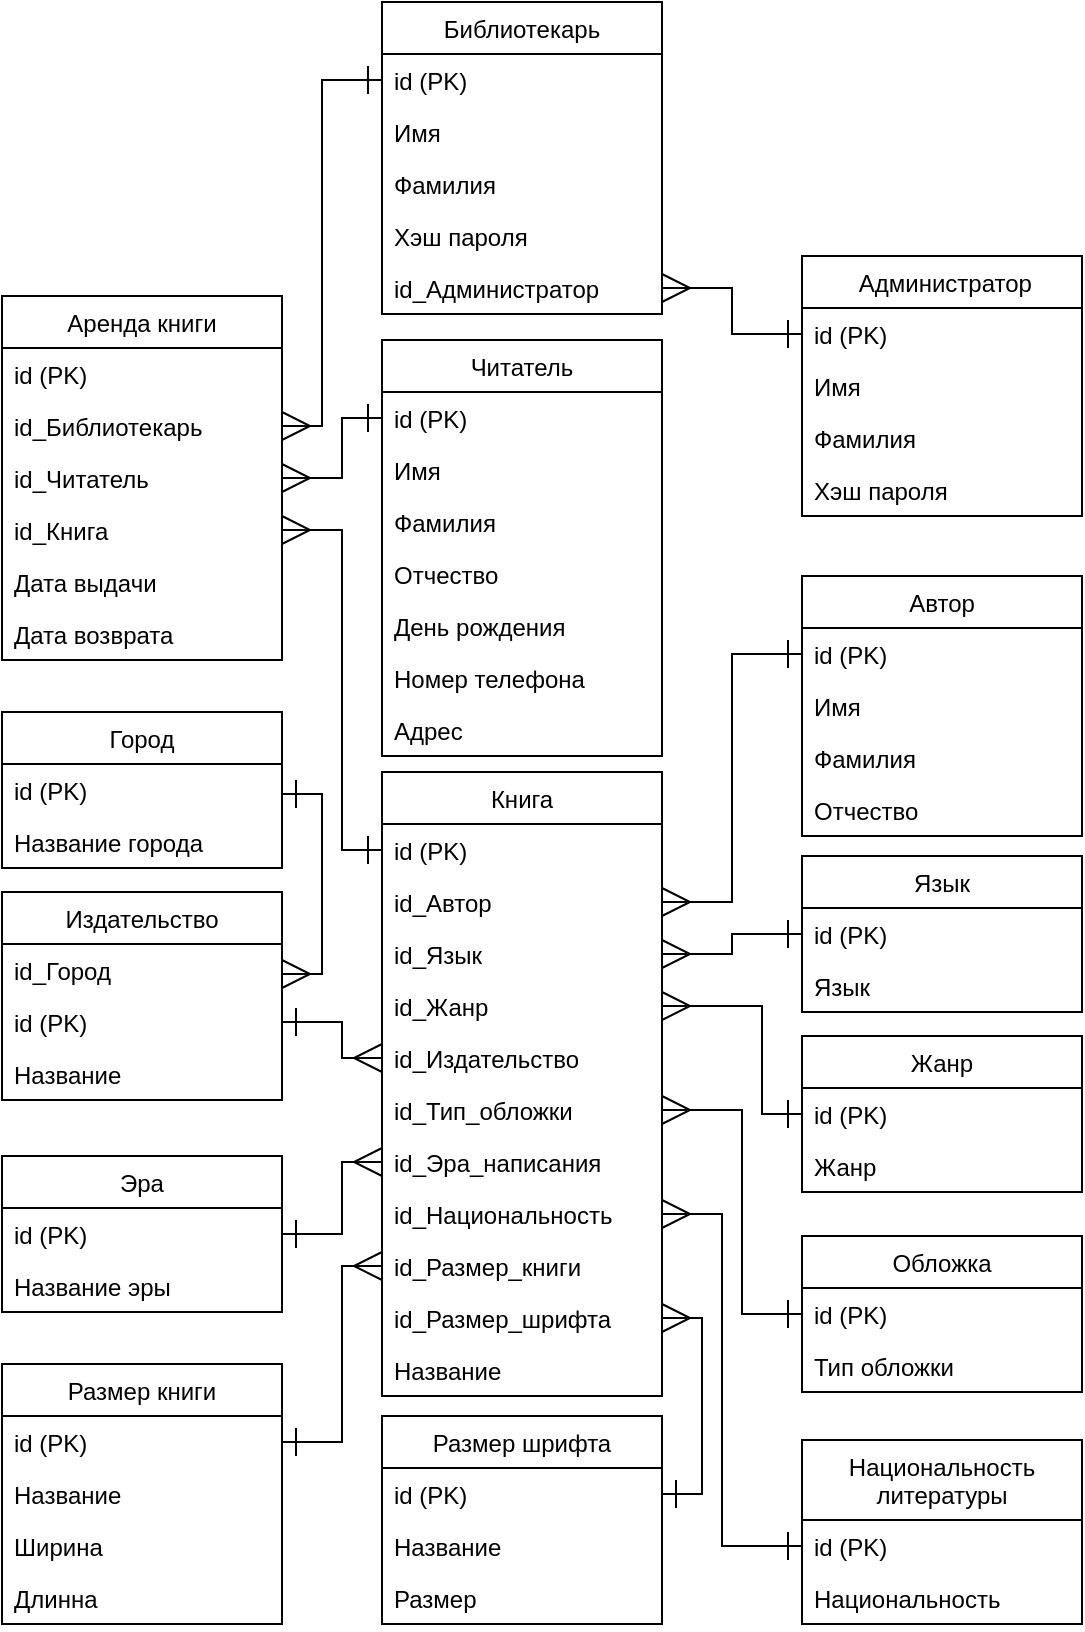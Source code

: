 <mxfile version="16.6.6" type="device"><diagram id="M9kbNpnMDsSW5oeR_VGS" name="Page-1"><mxGraphModel dx="2037" dy="1043" grid="1" gridSize="10" guides="1" tooltips="1" connect="1" arrows="1" fold="1" page="1" pageScale="1" pageWidth="827" pageHeight="1169" math="0" shadow="0"><root><mxCell id="0"/><mxCell id="1" parent="0"/><mxCell id="aqKnF8RMFvsVgtkaycG0-2" value=" Администратор" style="swimlane;fontStyle=0;childLayout=stackLayout;horizontal=1;startSize=26;fillColor=none;horizontalStack=0;resizeParent=1;resizeParentMax=0;resizeLast=0;collapsible=1;marginBottom=0;" vertex="1" parent="1"><mxGeometry x="400" y="230" width="140" height="130" as="geometry"><mxRectangle x="340" y="290" width="90" height="26" as="alternateBounds"/></mxGeometry></mxCell><mxCell id="aqKnF8RMFvsVgtkaycG0-3" value="id (PK)" style="text;strokeColor=none;fillColor=none;align=left;verticalAlign=top;spacingLeft=4;spacingRight=4;overflow=hidden;rotatable=0;points=[[0,0.5],[1,0.5]];portConstraint=eastwest;" vertex="1" parent="aqKnF8RMFvsVgtkaycG0-2"><mxGeometry y="26" width="140" height="26" as="geometry"/></mxCell><mxCell id="aqKnF8RMFvsVgtkaycG0-4" value="Имя" style="text;strokeColor=none;fillColor=none;align=left;verticalAlign=top;spacingLeft=4;spacingRight=4;overflow=hidden;rotatable=0;points=[[0,0.5],[1,0.5]];portConstraint=eastwest;" vertex="1" parent="aqKnF8RMFvsVgtkaycG0-2"><mxGeometry y="52" width="140" height="26" as="geometry"/></mxCell><mxCell id="aqKnF8RMFvsVgtkaycG0-5" value="Фамилия" style="text;strokeColor=none;fillColor=none;align=left;verticalAlign=top;spacingLeft=4;spacingRight=4;overflow=hidden;rotatable=0;points=[[0,0.5],[1,0.5]];portConstraint=eastwest;" vertex="1" parent="aqKnF8RMFvsVgtkaycG0-2"><mxGeometry y="78" width="140" height="26" as="geometry"/></mxCell><mxCell id="aqKnF8RMFvsVgtkaycG0-12" value="Хэш пароля" style="text;strokeColor=none;fillColor=none;align=left;verticalAlign=top;spacingLeft=4;spacingRight=4;overflow=hidden;rotatable=0;points=[[0,0.5],[1,0.5]];portConstraint=eastwest;" vertex="1" parent="aqKnF8RMFvsVgtkaycG0-2"><mxGeometry y="104" width="140" height="26" as="geometry"/></mxCell><mxCell id="aqKnF8RMFvsVgtkaycG0-13" value="Библиотекарь" style="swimlane;fontStyle=0;childLayout=stackLayout;horizontal=1;startSize=26;fillColor=none;horizontalStack=0;resizeParent=1;resizeParentMax=0;resizeLast=0;collapsible=1;marginBottom=0;" vertex="1" parent="1"><mxGeometry x="190" y="103" width="140" height="156" as="geometry"><mxRectangle x="340" y="290" width="90" height="26" as="alternateBounds"/></mxGeometry></mxCell><mxCell id="aqKnF8RMFvsVgtkaycG0-14" value="id (PK)" style="text;strokeColor=none;fillColor=none;align=left;verticalAlign=top;spacingLeft=4;spacingRight=4;overflow=hidden;rotatable=0;points=[[0,0.5],[1,0.5]];portConstraint=eastwest;" vertex="1" parent="aqKnF8RMFvsVgtkaycG0-13"><mxGeometry y="26" width="140" height="26" as="geometry"/></mxCell><mxCell id="aqKnF8RMFvsVgtkaycG0-15" value="Имя" style="text;strokeColor=none;fillColor=none;align=left;verticalAlign=top;spacingLeft=4;spacingRight=4;overflow=hidden;rotatable=0;points=[[0,0.5],[1,0.5]];portConstraint=eastwest;" vertex="1" parent="aqKnF8RMFvsVgtkaycG0-13"><mxGeometry y="52" width="140" height="26" as="geometry"/></mxCell><mxCell id="aqKnF8RMFvsVgtkaycG0-16" value="Фамилия" style="text;strokeColor=none;fillColor=none;align=left;verticalAlign=top;spacingLeft=4;spacingRight=4;overflow=hidden;rotatable=0;points=[[0,0.5],[1,0.5]];portConstraint=eastwest;" vertex="1" parent="aqKnF8RMFvsVgtkaycG0-13"><mxGeometry y="78" width="140" height="26" as="geometry"/></mxCell><mxCell id="aqKnF8RMFvsVgtkaycG0-17" value="Хэш пароля" style="text;strokeColor=none;fillColor=none;align=left;verticalAlign=top;spacingLeft=4;spacingRight=4;overflow=hidden;rotatable=0;points=[[0,0.5],[1,0.5]];portConstraint=eastwest;" vertex="1" parent="aqKnF8RMFvsVgtkaycG0-13"><mxGeometry y="104" width="140" height="26" as="geometry"/></mxCell><mxCell id="aqKnF8RMFvsVgtkaycG0-110" value="id_Администратор" style="text;strokeColor=none;fillColor=none;align=left;verticalAlign=top;spacingLeft=4;spacingRight=4;overflow=hidden;rotatable=0;points=[[0,0.5],[1,0.5]];portConstraint=eastwest;" vertex="1" parent="aqKnF8RMFvsVgtkaycG0-13"><mxGeometry y="130" width="140" height="26" as="geometry"/></mxCell><mxCell id="aqKnF8RMFvsVgtkaycG0-18" value="Автор" style="swimlane;fontStyle=0;childLayout=stackLayout;horizontal=1;startSize=26;fillColor=none;horizontalStack=0;resizeParent=1;resizeParentMax=0;resizeLast=0;collapsible=1;marginBottom=0;" vertex="1" parent="1"><mxGeometry x="400" y="390" width="140" height="130" as="geometry"><mxRectangle x="340" y="290" width="90" height="26" as="alternateBounds"/></mxGeometry></mxCell><mxCell id="aqKnF8RMFvsVgtkaycG0-19" value="id (PK)" style="text;strokeColor=none;fillColor=none;align=left;verticalAlign=top;spacingLeft=4;spacingRight=4;overflow=hidden;rotatable=0;points=[[0,0.5],[1,0.5]];portConstraint=eastwest;" vertex="1" parent="aqKnF8RMFvsVgtkaycG0-18"><mxGeometry y="26" width="140" height="26" as="geometry"/></mxCell><mxCell id="aqKnF8RMFvsVgtkaycG0-20" value="Имя" style="text;strokeColor=none;fillColor=none;align=left;verticalAlign=top;spacingLeft=4;spacingRight=4;overflow=hidden;rotatable=0;points=[[0,0.5],[1,0.5]];portConstraint=eastwest;" vertex="1" parent="aqKnF8RMFvsVgtkaycG0-18"><mxGeometry y="52" width="140" height="26" as="geometry"/></mxCell><mxCell id="aqKnF8RMFvsVgtkaycG0-21" value="Фамилия" style="text;strokeColor=none;fillColor=none;align=left;verticalAlign=top;spacingLeft=4;spacingRight=4;overflow=hidden;rotatable=0;points=[[0,0.5],[1,0.5]];portConstraint=eastwest;" vertex="1" parent="aqKnF8RMFvsVgtkaycG0-18"><mxGeometry y="78" width="140" height="26" as="geometry"/></mxCell><mxCell id="aqKnF8RMFvsVgtkaycG0-22" value="Отчество" style="text;strokeColor=none;fillColor=none;align=left;verticalAlign=top;spacingLeft=4;spacingRight=4;overflow=hidden;rotatable=0;points=[[0,0.5],[1,0.5]];portConstraint=eastwest;" vertex="1" parent="aqKnF8RMFvsVgtkaycG0-18"><mxGeometry y="104" width="140" height="26" as="geometry"/></mxCell><mxCell id="aqKnF8RMFvsVgtkaycG0-23" value="Язык" style="swimlane;fontStyle=0;childLayout=stackLayout;horizontal=1;startSize=26;fillColor=none;horizontalStack=0;resizeParent=1;resizeParentMax=0;resizeLast=0;collapsible=1;marginBottom=0;" vertex="1" parent="1"><mxGeometry x="400" y="530" width="140" height="78" as="geometry"><mxRectangle x="340" y="290" width="90" height="26" as="alternateBounds"/></mxGeometry></mxCell><mxCell id="aqKnF8RMFvsVgtkaycG0-24" value="id (PK)" style="text;strokeColor=none;fillColor=none;align=left;verticalAlign=top;spacingLeft=4;spacingRight=4;overflow=hidden;rotatable=0;points=[[0,0.5],[1,0.5]];portConstraint=eastwest;" vertex="1" parent="aqKnF8RMFvsVgtkaycG0-23"><mxGeometry y="26" width="140" height="26" as="geometry"/></mxCell><mxCell id="aqKnF8RMFvsVgtkaycG0-25" value="Язык" style="text;strokeColor=none;fillColor=none;align=left;verticalAlign=top;spacingLeft=4;spacingRight=4;overflow=hidden;rotatable=0;points=[[0,0.5],[1,0.5]];portConstraint=eastwest;" vertex="1" parent="aqKnF8RMFvsVgtkaycG0-23"><mxGeometry y="52" width="140" height="26" as="geometry"/></mxCell><mxCell id="aqKnF8RMFvsVgtkaycG0-28" value="Жанр" style="swimlane;fontStyle=0;childLayout=stackLayout;horizontal=1;startSize=26;fillColor=none;horizontalStack=0;resizeParent=1;resizeParentMax=0;resizeLast=0;collapsible=1;marginBottom=0;" vertex="1" parent="1"><mxGeometry x="400" y="620" width="140" height="78" as="geometry"><mxRectangle x="340" y="290" width="90" height="26" as="alternateBounds"/></mxGeometry></mxCell><mxCell id="aqKnF8RMFvsVgtkaycG0-29" value="id (PK)" style="text;strokeColor=none;fillColor=none;align=left;verticalAlign=top;spacingLeft=4;spacingRight=4;overflow=hidden;rotatable=0;points=[[0,0.5],[1,0.5]];portConstraint=eastwest;" vertex="1" parent="aqKnF8RMFvsVgtkaycG0-28"><mxGeometry y="26" width="140" height="26" as="geometry"/></mxCell><mxCell id="aqKnF8RMFvsVgtkaycG0-30" value="Жанр" style="text;strokeColor=none;fillColor=none;align=left;verticalAlign=top;spacingLeft=4;spacingRight=4;overflow=hidden;rotatable=0;points=[[0,0.5],[1,0.5]];portConstraint=eastwest;" vertex="1" parent="aqKnF8RMFvsVgtkaycG0-28"><mxGeometry y="52" width="140" height="26" as="geometry"/></mxCell><mxCell id="aqKnF8RMFvsVgtkaycG0-31" value="Обложка" style="swimlane;fontStyle=0;childLayout=stackLayout;horizontal=1;startSize=26;fillColor=none;horizontalStack=0;resizeParent=1;resizeParentMax=0;resizeLast=0;collapsible=1;marginBottom=0;" vertex="1" parent="1"><mxGeometry x="400" y="720" width="140" height="78" as="geometry"><mxRectangle x="340" y="290" width="90" height="26" as="alternateBounds"/></mxGeometry></mxCell><mxCell id="aqKnF8RMFvsVgtkaycG0-32" value="id (PK)" style="text;strokeColor=none;fillColor=none;align=left;verticalAlign=top;spacingLeft=4;spacingRight=4;overflow=hidden;rotatable=0;points=[[0,0.5],[1,0.5]];portConstraint=eastwest;" vertex="1" parent="aqKnF8RMFvsVgtkaycG0-31"><mxGeometry y="26" width="140" height="26" as="geometry"/></mxCell><mxCell id="aqKnF8RMFvsVgtkaycG0-33" value="Тип обложки" style="text;strokeColor=none;fillColor=none;align=left;verticalAlign=top;spacingLeft=4;spacingRight=4;overflow=hidden;rotatable=0;points=[[0,0.5],[1,0.5]];portConstraint=eastwest;" vertex="1" parent="aqKnF8RMFvsVgtkaycG0-31"><mxGeometry y="52" width="140" height="26" as="geometry"/></mxCell><mxCell id="aqKnF8RMFvsVgtkaycG0-34" value="Национальность &#10;литературы" style="swimlane;fontStyle=0;childLayout=stackLayout;horizontal=1;startSize=40;fillColor=none;horizontalStack=0;resizeParent=1;resizeParentMax=0;resizeLast=0;collapsible=1;marginBottom=0;" vertex="1" parent="1"><mxGeometry x="400" y="822" width="140" height="92" as="geometry"><mxRectangle x="400" y="800" width="90" height="26" as="alternateBounds"/></mxGeometry></mxCell><mxCell id="aqKnF8RMFvsVgtkaycG0-35" value="id (PK)" style="text;strokeColor=none;fillColor=none;align=left;verticalAlign=top;spacingLeft=4;spacingRight=4;overflow=hidden;rotatable=0;points=[[0,0.5],[1,0.5]];portConstraint=eastwest;" vertex="1" parent="aqKnF8RMFvsVgtkaycG0-34"><mxGeometry y="40" width="140" height="26" as="geometry"/></mxCell><mxCell id="aqKnF8RMFvsVgtkaycG0-36" value="Национальность" style="text;strokeColor=none;fillColor=none;align=left;verticalAlign=top;spacingLeft=4;spacingRight=4;overflow=hidden;rotatable=0;points=[[0,0.5],[1,0.5]];portConstraint=eastwest;" vertex="1" parent="aqKnF8RMFvsVgtkaycG0-34"><mxGeometry y="66" width="140" height="26" as="geometry"/></mxCell><mxCell id="aqKnF8RMFvsVgtkaycG0-43" value="Размер шрифта" style="swimlane;fontStyle=0;childLayout=stackLayout;horizontal=1;startSize=26;fillColor=none;horizontalStack=0;resizeParent=1;resizeParentMax=0;resizeLast=0;collapsible=1;marginBottom=0;" vertex="1" parent="1"><mxGeometry x="190" y="810" width="140" height="104" as="geometry"><mxRectangle x="340" y="290" width="90" height="26" as="alternateBounds"/></mxGeometry></mxCell><mxCell id="aqKnF8RMFvsVgtkaycG0-44" value="id (PK)" style="text;strokeColor=none;fillColor=none;align=left;verticalAlign=top;spacingLeft=4;spacingRight=4;overflow=hidden;rotatable=0;points=[[0,0.5],[1,0.5]];portConstraint=eastwest;" vertex="1" parent="aqKnF8RMFvsVgtkaycG0-43"><mxGeometry y="26" width="140" height="26" as="geometry"/></mxCell><mxCell id="aqKnF8RMFvsVgtkaycG0-45" value="Название" style="text;strokeColor=none;fillColor=none;align=left;verticalAlign=top;spacingLeft=4;spacingRight=4;overflow=hidden;rotatable=0;points=[[0,0.5],[1,0.5]];portConstraint=eastwest;" vertex="1" parent="aqKnF8RMFvsVgtkaycG0-43"><mxGeometry y="52" width="140" height="26" as="geometry"/></mxCell><mxCell id="aqKnF8RMFvsVgtkaycG0-46" value="Размер" style="text;strokeColor=none;fillColor=none;align=left;verticalAlign=top;spacingLeft=4;spacingRight=4;overflow=hidden;rotatable=0;points=[[0,0.5],[1,0.5]];portConstraint=eastwest;" vertex="1" parent="aqKnF8RMFvsVgtkaycG0-43"><mxGeometry y="78" width="140" height="26" as="geometry"/></mxCell><mxCell id="aqKnF8RMFvsVgtkaycG0-47" value="Размер книги" style="swimlane;fontStyle=0;childLayout=stackLayout;horizontal=1;startSize=26;fillColor=none;horizontalStack=0;resizeParent=1;resizeParentMax=0;resizeLast=0;collapsible=1;marginBottom=0;" vertex="1" parent="1"><mxGeometry y="784" width="140" height="130" as="geometry"><mxRectangle x="340" y="290" width="90" height="26" as="alternateBounds"/></mxGeometry></mxCell><mxCell id="aqKnF8RMFvsVgtkaycG0-48" value="id (PK)" style="text;strokeColor=none;fillColor=none;align=left;verticalAlign=top;spacingLeft=4;spacingRight=4;overflow=hidden;rotatable=0;points=[[0,0.5],[1,0.5]];portConstraint=eastwest;" vertex="1" parent="aqKnF8RMFvsVgtkaycG0-47"><mxGeometry y="26" width="140" height="26" as="geometry"/></mxCell><mxCell id="aqKnF8RMFvsVgtkaycG0-49" value="Название" style="text;strokeColor=none;fillColor=none;align=left;verticalAlign=top;spacingLeft=4;spacingRight=4;overflow=hidden;rotatable=0;points=[[0,0.5],[1,0.5]];portConstraint=eastwest;" vertex="1" parent="aqKnF8RMFvsVgtkaycG0-47"><mxGeometry y="52" width="140" height="26" as="geometry"/></mxCell><mxCell id="aqKnF8RMFvsVgtkaycG0-50" value="Ширина" style="text;strokeColor=none;fillColor=none;align=left;verticalAlign=top;spacingLeft=4;spacingRight=4;overflow=hidden;rotatable=0;points=[[0,0.5],[1,0.5]];portConstraint=eastwest;" vertex="1" parent="aqKnF8RMFvsVgtkaycG0-47"><mxGeometry y="78" width="140" height="26" as="geometry"/></mxCell><mxCell id="aqKnF8RMFvsVgtkaycG0-55" value="Длинна" style="text;strokeColor=none;fillColor=none;align=left;verticalAlign=top;spacingLeft=4;spacingRight=4;overflow=hidden;rotatable=0;points=[[0,0.5],[1,0.5]];portConstraint=eastwest;" vertex="1" parent="aqKnF8RMFvsVgtkaycG0-47"><mxGeometry y="104" width="140" height="26" as="geometry"/></mxCell><mxCell id="aqKnF8RMFvsVgtkaycG0-56" value="Эра" style="swimlane;fontStyle=0;childLayout=stackLayout;horizontal=1;startSize=26;fillColor=none;horizontalStack=0;resizeParent=1;resizeParentMax=0;resizeLast=0;collapsible=1;marginBottom=0;" vertex="1" parent="1"><mxGeometry y="680" width="140" height="78" as="geometry"><mxRectangle x="340" y="290" width="90" height="26" as="alternateBounds"/></mxGeometry></mxCell><mxCell id="aqKnF8RMFvsVgtkaycG0-57" value="id (PK)" style="text;strokeColor=none;fillColor=none;align=left;verticalAlign=top;spacingLeft=4;spacingRight=4;overflow=hidden;rotatable=0;points=[[0,0.5],[1,0.5]];portConstraint=eastwest;" vertex="1" parent="aqKnF8RMFvsVgtkaycG0-56"><mxGeometry y="26" width="140" height="26" as="geometry"/></mxCell><mxCell id="aqKnF8RMFvsVgtkaycG0-58" value="Название эры" style="text;strokeColor=none;fillColor=none;align=left;verticalAlign=top;spacingLeft=4;spacingRight=4;overflow=hidden;rotatable=0;points=[[0,0.5],[1,0.5]];portConstraint=eastwest;" vertex="1" parent="aqKnF8RMFvsVgtkaycG0-56"><mxGeometry y="52" width="140" height="26" as="geometry"/></mxCell><mxCell id="aqKnF8RMFvsVgtkaycG0-60" value="Город" style="swimlane;fontStyle=0;childLayout=stackLayout;horizontal=1;startSize=26;fillColor=none;horizontalStack=0;resizeParent=1;resizeParentMax=0;resizeLast=0;collapsible=1;marginBottom=0;" vertex="1" parent="1"><mxGeometry y="458" width="140" height="78" as="geometry"><mxRectangle x="340" y="290" width="90" height="26" as="alternateBounds"/></mxGeometry></mxCell><mxCell id="aqKnF8RMFvsVgtkaycG0-61" value="id (PK)" style="text;strokeColor=none;fillColor=none;align=left;verticalAlign=top;spacingLeft=4;spacingRight=4;overflow=hidden;rotatable=0;points=[[0,0.5],[1,0.5]];portConstraint=eastwest;" vertex="1" parent="aqKnF8RMFvsVgtkaycG0-60"><mxGeometry y="26" width="140" height="26" as="geometry"/></mxCell><mxCell id="aqKnF8RMFvsVgtkaycG0-62" value="Название города" style="text;strokeColor=none;fillColor=none;align=left;verticalAlign=top;spacingLeft=4;spacingRight=4;overflow=hidden;rotatable=0;points=[[0,0.5],[1,0.5]];portConstraint=eastwest;" vertex="1" parent="aqKnF8RMFvsVgtkaycG0-60"><mxGeometry y="52" width="140" height="26" as="geometry"/></mxCell><mxCell id="aqKnF8RMFvsVgtkaycG0-63" value="Издательство" style="swimlane;fontStyle=0;childLayout=stackLayout;horizontal=1;startSize=26;fillColor=none;horizontalStack=0;resizeParent=1;resizeParentMax=0;resizeLast=0;collapsible=1;marginBottom=0;" vertex="1" parent="1"><mxGeometry y="548" width="140" height="104" as="geometry"><mxRectangle x="340" y="290" width="90" height="26" as="alternateBounds"/></mxGeometry></mxCell><mxCell id="aqKnF8RMFvsVgtkaycG0-65" value="id_Город" style="text;strokeColor=none;fillColor=none;align=left;verticalAlign=top;spacingLeft=4;spacingRight=4;overflow=hidden;rotatable=0;points=[[0,0.5],[1,0.5]];portConstraint=eastwest;" vertex="1" parent="aqKnF8RMFvsVgtkaycG0-63"><mxGeometry y="26" width="140" height="26" as="geometry"/></mxCell><mxCell id="aqKnF8RMFvsVgtkaycG0-64" value="id (PK)" style="text;strokeColor=none;fillColor=none;align=left;verticalAlign=top;spacingLeft=4;spacingRight=4;overflow=hidden;rotatable=0;points=[[0,0.5],[1,0.5]];portConstraint=eastwest;" vertex="1" parent="aqKnF8RMFvsVgtkaycG0-63"><mxGeometry y="52" width="140" height="26" as="geometry"/></mxCell><mxCell id="aqKnF8RMFvsVgtkaycG0-66" value="Название" style="text;strokeColor=none;fillColor=none;align=left;verticalAlign=top;spacingLeft=4;spacingRight=4;overflow=hidden;rotatable=0;points=[[0,0.5],[1,0.5]];portConstraint=eastwest;" vertex="1" parent="aqKnF8RMFvsVgtkaycG0-63"><mxGeometry y="78" width="140" height="26" as="geometry"/></mxCell><mxCell id="aqKnF8RMFvsVgtkaycG0-67" value="Книга" style="swimlane;fontStyle=0;childLayout=stackLayout;horizontal=1;startSize=26;fillColor=none;horizontalStack=0;resizeParent=1;resizeParentMax=0;resizeLast=0;collapsible=1;marginBottom=0;" vertex="1" parent="1"><mxGeometry x="190" y="488" width="140" height="312" as="geometry"><mxRectangle x="190" y="488" width="90" height="26" as="alternateBounds"/></mxGeometry></mxCell><mxCell id="aqKnF8RMFvsVgtkaycG0-68" value="id (PK)" style="text;strokeColor=none;fillColor=none;align=left;verticalAlign=top;spacingLeft=4;spacingRight=4;overflow=hidden;rotatable=0;points=[[0,0.5],[1,0.5]];portConstraint=eastwest;" vertex="1" parent="aqKnF8RMFvsVgtkaycG0-67"><mxGeometry y="26" width="140" height="26" as="geometry"/></mxCell><mxCell id="aqKnF8RMFvsVgtkaycG0-69" value="id_Автор" style="text;strokeColor=none;fillColor=none;align=left;verticalAlign=top;spacingLeft=4;spacingRight=4;overflow=hidden;rotatable=0;points=[[0,0.5],[1,0.5]];portConstraint=eastwest;" vertex="1" parent="aqKnF8RMFvsVgtkaycG0-67"><mxGeometry y="52" width="140" height="26" as="geometry"/></mxCell><mxCell id="aqKnF8RMFvsVgtkaycG0-70" value="id_Язык" style="text;strokeColor=none;fillColor=none;align=left;verticalAlign=top;spacingLeft=4;spacingRight=4;overflow=hidden;rotatable=0;points=[[0,0.5],[1,0.5]];portConstraint=eastwest;" vertex="1" parent="aqKnF8RMFvsVgtkaycG0-67"><mxGeometry y="78" width="140" height="26" as="geometry"/></mxCell><mxCell id="aqKnF8RMFvsVgtkaycG0-71" value="id_Жанр" style="text;strokeColor=none;fillColor=none;align=left;verticalAlign=top;spacingLeft=4;spacingRight=4;overflow=hidden;rotatable=0;points=[[0,0.5],[1,0.5]];portConstraint=eastwest;" vertex="1" parent="aqKnF8RMFvsVgtkaycG0-67"><mxGeometry y="104" width="140" height="26" as="geometry"/></mxCell><mxCell id="aqKnF8RMFvsVgtkaycG0-79" value="id_Издательство" style="text;strokeColor=none;fillColor=none;align=left;verticalAlign=top;spacingLeft=4;spacingRight=4;overflow=hidden;rotatable=0;points=[[0,0.5],[1,0.5]];portConstraint=eastwest;" vertex="1" parent="aqKnF8RMFvsVgtkaycG0-67"><mxGeometry y="130" width="140" height="26" as="geometry"/></mxCell><mxCell id="aqKnF8RMFvsVgtkaycG0-80" value="id_Тип_обложки" style="text;strokeColor=none;fillColor=none;align=left;verticalAlign=top;spacingLeft=4;spacingRight=4;overflow=hidden;rotatable=0;points=[[0,0.5],[1,0.5]];portConstraint=eastwest;" vertex="1" parent="aqKnF8RMFvsVgtkaycG0-67"><mxGeometry y="156" width="140" height="26" as="geometry"/></mxCell><mxCell id="aqKnF8RMFvsVgtkaycG0-81" value="id_Эра_написания" style="text;strokeColor=none;fillColor=none;align=left;verticalAlign=top;spacingLeft=4;spacingRight=4;overflow=hidden;rotatable=0;points=[[0,0.5],[1,0.5]];portConstraint=eastwest;" vertex="1" parent="aqKnF8RMFvsVgtkaycG0-67"><mxGeometry y="182" width="140" height="26" as="geometry"/></mxCell><mxCell id="aqKnF8RMFvsVgtkaycG0-82" value="id_Национальность" style="text;strokeColor=none;fillColor=none;align=left;verticalAlign=top;spacingLeft=4;spacingRight=4;overflow=hidden;rotatable=0;points=[[0,0.5],[1,0.5]];portConstraint=eastwest;" vertex="1" parent="aqKnF8RMFvsVgtkaycG0-67"><mxGeometry y="208" width="140" height="26" as="geometry"/></mxCell><mxCell id="aqKnF8RMFvsVgtkaycG0-83" value="id_Размер_книги" style="text;strokeColor=none;fillColor=none;align=left;verticalAlign=top;spacingLeft=4;spacingRight=4;overflow=hidden;rotatable=0;points=[[0,0.5],[1,0.5]];portConstraint=eastwest;" vertex="1" parent="aqKnF8RMFvsVgtkaycG0-67"><mxGeometry y="234" width="140" height="26" as="geometry"/></mxCell><mxCell id="aqKnF8RMFvsVgtkaycG0-84" value="id_Размер_шрифта" style="text;strokeColor=none;fillColor=none;align=left;verticalAlign=top;spacingLeft=4;spacingRight=4;overflow=hidden;rotatable=0;points=[[0,0.5],[1,0.5]];portConstraint=eastwest;" vertex="1" parent="aqKnF8RMFvsVgtkaycG0-67"><mxGeometry y="260" width="140" height="26" as="geometry"/></mxCell><mxCell id="aqKnF8RMFvsVgtkaycG0-85" value="Название" style="text;strokeColor=none;fillColor=none;align=left;verticalAlign=top;spacingLeft=4;spacingRight=4;overflow=hidden;rotatable=0;points=[[0,0.5],[1,0.5]];portConstraint=eastwest;" vertex="1" parent="aqKnF8RMFvsVgtkaycG0-67"><mxGeometry y="286" width="140" height="26" as="geometry"/></mxCell><mxCell id="aqKnF8RMFvsVgtkaycG0-94" value="Читатель" style="swimlane;fontStyle=0;childLayout=stackLayout;horizontal=1;startSize=26;fillColor=none;horizontalStack=0;resizeParent=1;resizeParentMax=0;resizeLast=0;collapsible=1;marginBottom=0;" vertex="1" parent="1"><mxGeometry x="190" y="272" width="140" height="208" as="geometry"><mxRectangle x="190" y="230" width="90" height="26" as="alternateBounds"/></mxGeometry></mxCell><mxCell id="aqKnF8RMFvsVgtkaycG0-95" value="id (PK)" style="text;strokeColor=none;fillColor=none;align=left;verticalAlign=top;spacingLeft=4;spacingRight=4;overflow=hidden;rotatable=0;points=[[0,0.5],[1,0.5]];portConstraint=eastwest;" vertex="1" parent="aqKnF8RMFvsVgtkaycG0-94"><mxGeometry y="26" width="140" height="26" as="geometry"/></mxCell><mxCell id="aqKnF8RMFvsVgtkaycG0-96" value="Имя" style="text;strokeColor=none;fillColor=none;align=left;verticalAlign=top;spacingLeft=4;spacingRight=4;overflow=hidden;rotatable=0;points=[[0,0.5],[1,0.5]];portConstraint=eastwest;" vertex="1" parent="aqKnF8RMFvsVgtkaycG0-94"><mxGeometry y="52" width="140" height="26" as="geometry"/></mxCell><mxCell id="aqKnF8RMFvsVgtkaycG0-97" value="Фамилия" style="text;strokeColor=none;fillColor=none;align=left;verticalAlign=top;spacingLeft=4;spacingRight=4;overflow=hidden;rotatable=0;points=[[0,0.5],[1,0.5]];portConstraint=eastwest;" vertex="1" parent="aqKnF8RMFvsVgtkaycG0-94"><mxGeometry y="78" width="140" height="26" as="geometry"/></mxCell><mxCell id="aqKnF8RMFvsVgtkaycG0-98" value="Отчество" style="text;strokeColor=none;fillColor=none;align=left;verticalAlign=top;spacingLeft=4;spacingRight=4;overflow=hidden;rotatable=0;points=[[0,0.5],[1,0.5]];portConstraint=eastwest;" vertex="1" parent="aqKnF8RMFvsVgtkaycG0-94"><mxGeometry y="104" width="140" height="26" as="geometry"/></mxCell><mxCell id="aqKnF8RMFvsVgtkaycG0-99" value="День рождения" style="text;strokeColor=none;fillColor=none;align=left;verticalAlign=top;spacingLeft=4;spacingRight=4;overflow=hidden;rotatable=0;points=[[0,0.5],[1,0.5]];portConstraint=eastwest;" vertex="1" parent="aqKnF8RMFvsVgtkaycG0-94"><mxGeometry y="130" width="140" height="26" as="geometry"/></mxCell><mxCell id="aqKnF8RMFvsVgtkaycG0-100" value="Номер телефона" style="text;strokeColor=none;fillColor=none;align=left;verticalAlign=top;spacingLeft=4;spacingRight=4;overflow=hidden;rotatable=0;points=[[0,0.5],[1,0.5]];portConstraint=eastwest;" vertex="1" parent="aqKnF8RMFvsVgtkaycG0-94"><mxGeometry y="156" width="140" height="26" as="geometry"/></mxCell><mxCell id="aqKnF8RMFvsVgtkaycG0-101" value="Адрес" style="text;strokeColor=none;fillColor=none;align=left;verticalAlign=top;spacingLeft=4;spacingRight=4;overflow=hidden;rotatable=0;points=[[0,0.5],[1,0.5]];portConstraint=eastwest;" vertex="1" parent="aqKnF8RMFvsVgtkaycG0-94"><mxGeometry y="182" width="140" height="26" as="geometry"/></mxCell><mxCell id="aqKnF8RMFvsVgtkaycG0-102" value="Аренда книги" style="swimlane;fontStyle=0;childLayout=stackLayout;horizontal=1;startSize=26;fillColor=none;horizontalStack=0;resizeParent=1;resizeParentMax=0;resizeLast=0;collapsible=1;marginBottom=0;" vertex="1" parent="1"><mxGeometry y="250" width="140" height="182" as="geometry"><mxRectangle x="340" y="290" width="90" height="26" as="alternateBounds"/></mxGeometry></mxCell><mxCell id="aqKnF8RMFvsVgtkaycG0-103" value="id (PK)" style="text;strokeColor=none;fillColor=none;align=left;verticalAlign=top;spacingLeft=4;spacingRight=4;overflow=hidden;rotatable=0;points=[[0,0.5],[1,0.5]];portConstraint=eastwest;" vertex="1" parent="aqKnF8RMFvsVgtkaycG0-102"><mxGeometry y="26" width="140" height="26" as="geometry"/></mxCell><mxCell id="aqKnF8RMFvsVgtkaycG0-104" value="id_Библиотекарь" style="text;strokeColor=none;fillColor=none;align=left;verticalAlign=top;spacingLeft=4;spacingRight=4;overflow=hidden;rotatable=0;points=[[0,0.5],[1,0.5]];portConstraint=eastwest;" vertex="1" parent="aqKnF8RMFvsVgtkaycG0-102"><mxGeometry y="52" width="140" height="26" as="geometry"/></mxCell><mxCell id="aqKnF8RMFvsVgtkaycG0-105" value="id_Читатель" style="text;strokeColor=none;fillColor=none;align=left;verticalAlign=top;spacingLeft=4;spacingRight=4;overflow=hidden;rotatable=0;points=[[0,0.5],[1,0.5]];portConstraint=eastwest;" vertex="1" parent="aqKnF8RMFvsVgtkaycG0-102"><mxGeometry y="78" width="140" height="26" as="geometry"/></mxCell><mxCell id="aqKnF8RMFvsVgtkaycG0-106" value="id_Книга" style="text;strokeColor=none;fillColor=none;align=left;verticalAlign=top;spacingLeft=4;spacingRight=4;overflow=hidden;rotatable=0;points=[[0,0.5],[1,0.5]];portConstraint=eastwest;" vertex="1" parent="aqKnF8RMFvsVgtkaycG0-102"><mxGeometry y="104" width="140" height="26" as="geometry"/></mxCell><mxCell id="aqKnF8RMFvsVgtkaycG0-107" value="Дата выдачи" style="text;strokeColor=none;fillColor=none;align=left;verticalAlign=top;spacingLeft=4;spacingRight=4;overflow=hidden;rotatable=0;points=[[0,0.5],[1,0.5]];portConstraint=eastwest;" vertex="1" parent="aqKnF8RMFvsVgtkaycG0-102"><mxGeometry y="130" width="140" height="26" as="geometry"/></mxCell><mxCell id="aqKnF8RMFvsVgtkaycG0-108" value="Дата возврата" style="text;strokeColor=none;fillColor=none;align=left;verticalAlign=top;spacingLeft=4;spacingRight=4;overflow=hidden;rotatable=0;points=[[0,0.5],[1,0.5]];portConstraint=eastwest;" vertex="1" parent="aqKnF8RMFvsVgtkaycG0-102"><mxGeometry y="156" width="140" height="26" as="geometry"/></mxCell><mxCell id="aqKnF8RMFvsVgtkaycG0-111" style="edgeStyle=orthogonalEdgeStyle;rounded=0;orthogonalLoop=1;jettySize=auto;html=1;endArrow=ERmany;endFill=0;startArrow=ERone;startFill=0;endSize=12;startSize=12;" edge="1" parent="1" source="aqKnF8RMFvsVgtkaycG0-3" target="aqKnF8RMFvsVgtkaycG0-110"><mxGeometry relative="1" as="geometry"/></mxCell><mxCell id="aqKnF8RMFvsVgtkaycG0-112" style="edgeStyle=orthogonalEdgeStyle;rounded=0;orthogonalLoop=1;jettySize=auto;html=1;startArrow=ERone;startFill=0;endArrow=ERmany;endFill=0;startSize=12;endSize=12;" edge="1" parent="1" source="aqKnF8RMFvsVgtkaycG0-19" target="aqKnF8RMFvsVgtkaycG0-69"><mxGeometry relative="1" as="geometry"/></mxCell><mxCell id="aqKnF8RMFvsVgtkaycG0-113" style="edgeStyle=orthogonalEdgeStyle;rounded=0;orthogonalLoop=1;jettySize=auto;html=1;startArrow=ERone;startFill=0;endArrow=ERmany;endFill=0;startSize=12;endSize=12;" edge="1" parent="1" source="aqKnF8RMFvsVgtkaycG0-24" target="aqKnF8RMFvsVgtkaycG0-70"><mxGeometry relative="1" as="geometry"/></mxCell><mxCell id="aqKnF8RMFvsVgtkaycG0-122" style="edgeStyle=orthogonalEdgeStyle;rounded=0;orthogonalLoop=1;jettySize=auto;html=1;startArrow=ERone;startFill=0;endArrow=ERmany;endFill=0;startSize=12;endSize=12;" edge="1" parent="1" source="aqKnF8RMFvsVgtkaycG0-64" target="aqKnF8RMFvsVgtkaycG0-79"><mxGeometry relative="1" as="geometry"/></mxCell><mxCell id="aqKnF8RMFvsVgtkaycG0-123" style="edgeStyle=orthogonalEdgeStyle;rounded=0;orthogonalLoop=1;jettySize=auto;html=1;startArrow=ERone;startFill=0;endArrow=ERmany;endFill=0;startSize=12;endSize=12;" edge="1" parent="1" source="aqKnF8RMFvsVgtkaycG0-61" target="aqKnF8RMFvsVgtkaycG0-65"><mxGeometry relative="1" as="geometry"><Array as="points"><mxPoint x="160" y="499"/><mxPoint x="160" y="589"/></Array></mxGeometry></mxCell><mxCell id="aqKnF8RMFvsVgtkaycG0-127" style="edgeStyle=orthogonalEdgeStyle;rounded=0;orthogonalLoop=1;jettySize=auto;html=1;startArrow=ERone;startFill=0;endArrow=ERmany;endFill=0;startSize=12;endSize=12;" edge="1" parent="1" source="aqKnF8RMFvsVgtkaycG0-29" target="aqKnF8RMFvsVgtkaycG0-71"><mxGeometry relative="1" as="geometry"><Array as="points"><mxPoint x="380" y="659"/><mxPoint x="380" y="605"/></Array></mxGeometry></mxCell><mxCell id="aqKnF8RMFvsVgtkaycG0-128" style="edgeStyle=orthogonalEdgeStyle;rounded=0;orthogonalLoop=1;jettySize=auto;html=1;startArrow=ERone;startFill=0;endArrow=ERmany;endFill=0;startSize=12;endSize=12;" edge="1" parent="1" source="aqKnF8RMFvsVgtkaycG0-32" target="aqKnF8RMFvsVgtkaycG0-80"><mxGeometry relative="1" as="geometry"><Array as="points"><mxPoint x="370" y="759"/><mxPoint x="370" y="657"/></Array></mxGeometry></mxCell><mxCell id="aqKnF8RMFvsVgtkaycG0-129" style="edgeStyle=orthogonalEdgeStyle;rounded=0;orthogonalLoop=1;jettySize=auto;html=1;startArrow=ERone;startFill=0;endArrow=ERmany;endFill=0;startSize=12;endSize=12;" edge="1" parent="1" source="aqKnF8RMFvsVgtkaycG0-35" target="aqKnF8RMFvsVgtkaycG0-82"><mxGeometry relative="1" as="geometry"><Array as="points"><mxPoint x="360" y="875"/><mxPoint x="360" y="709"/></Array></mxGeometry></mxCell><mxCell id="aqKnF8RMFvsVgtkaycG0-130" style="edgeStyle=orthogonalEdgeStyle;rounded=0;orthogonalLoop=1;jettySize=auto;html=1;startArrow=ERone;startFill=0;endArrow=ERmany;endFill=0;startSize=12;endSize=12;" edge="1" parent="1" source="aqKnF8RMFvsVgtkaycG0-44" target="aqKnF8RMFvsVgtkaycG0-84"><mxGeometry relative="1" as="geometry"><Array as="points"><mxPoint x="350" y="849"/><mxPoint x="350" y="761"/></Array></mxGeometry></mxCell><mxCell id="aqKnF8RMFvsVgtkaycG0-131" style="edgeStyle=orthogonalEdgeStyle;rounded=0;orthogonalLoop=1;jettySize=auto;html=1;startArrow=ERone;startFill=0;endArrow=ERmany;endFill=0;startSize=12;endSize=12;" edge="1" parent="1" source="aqKnF8RMFvsVgtkaycG0-48" target="aqKnF8RMFvsVgtkaycG0-83"><mxGeometry relative="1" as="geometry"><Array as="points"><mxPoint x="170" y="823"/><mxPoint x="170" y="735"/></Array></mxGeometry></mxCell><mxCell id="aqKnF8RMFvsVgtkaycG0-132" style="edgeStyle=orthogonalEdgeStyle;rounded=0;orthogonalLoop=1;jettySize=auto;html=1;startArrow=ERone;startFill=0;endArrow=ERmany;endFill=0;startSize=12;endSize=12;" edge="1" parent="1" source="aqKnF8RMFvsVgtkaycG0-57" target="aqKnF8RMFvsVgtkaycG0-81"><mxGeometry relative="1" as="geometry"/></mxCell><mxCell id="aqKnF8RMFvsVgtkaycG0-134" style="edgeStyle=orthogonalEdgeStyle;rounded=0;orthogonalLoop=1;jettySize=auto;html=1;startArrow=ERone;startFill=0;endArrow=ERmany;endFill=0;startSize=12;endSize=12;" edge="1" parent="1" source="aqKnF8RMFvsVgtkaycG0-68" target="aqKnF8RMFvsVgtkaycG0-106"><mxGeometry relative="1" as="geometry"><Array as="points"><mxPoint x="170" y="527"/><mxPoint x="170" y="367"/></Array></mxGeometry></mxCell><mxCell id="aqKnF8RMFvsVgtkaycG0-135" style="edgeStyle=orthogonalEdgeStyle;rounded=0;orthogonalLoop=1;jettySize=auto;html=1;startArrow=ERone;startFill=0;endArrow=ERmany;endFill=0;startSize=12;endSize=12;" edge="1" parent="1" source="aqKnF8RMFvsVgtkaycG0-95" target="aqKnF8RMFvsVgtkaycG0-105"><mxGeometry relative="1" as="geometry"><Array as="points"><mxPoint x="170" y="311"/><mxPoint x="170" y="341"/></Array></mxGeometry></mxCell><mxCell id="aqKnF8RMFvsVgtkaycG0-136" style="edgeStyle=orthogonalEdgeStyle;rounded=0;orthogonalLoop=1;jettySize=auto;html=1;startArrow=ERone;startFill=0;endArrow=ERmany;endFill=0;startSize=12;endSize=12;" edge="1" parent="1" source="aqKnF8RMFvsVgtkaycG0-14" target="aqKnF8RMFvsVgtkaycG0-104"><mxGeometry relative="1" as="geometry"><Array as="points"><mxPoint x="160" y="142"/><mxPoint x="160" y="315"/></Array></mxGeometry></mxCell></root></mxGraphModel></diagram></mxfile>
